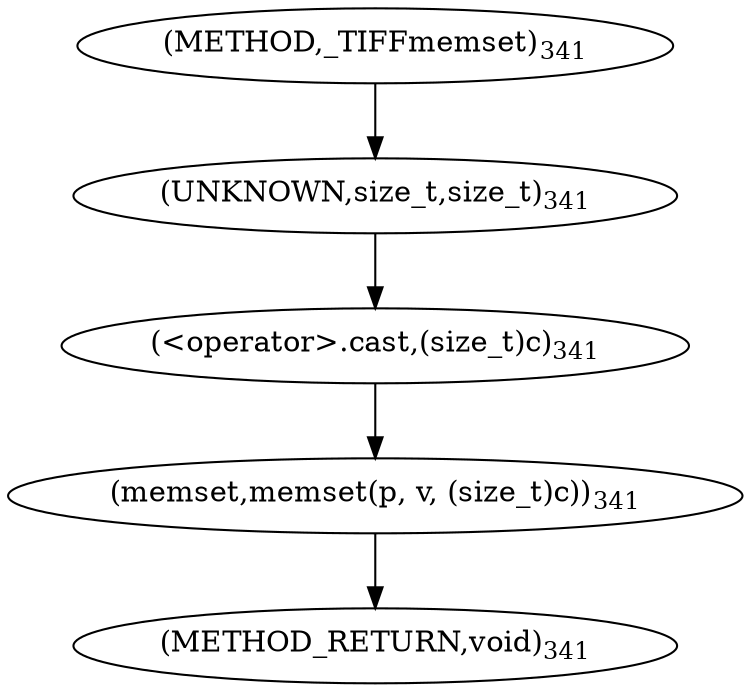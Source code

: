 digraph "_TIFFmemset" {  
"34173" [label = <(memset,memset(p, v, (size_t)c))<SUB>341</SUB>> ]
"34176" [label = <(&lt;operator&gt;.cast,(size_t)c)<SUB>341</SUB>> ]
"34177" [label = <(UNKNOWN,size_t,size_t)<SUB>341</SUB>> ]
"34168" [label = <(METHOD,_TIFFmemset)<SUB>341</SUB>> ]
"34179" [label = <(METHOD_RETURN,void)<SUB>341</SUB>> ]
  "34173" -> "34179" 
  "34176" -> "34173" 
  "34177" -> "34176" 
  "34168" -> "34177" 
}
